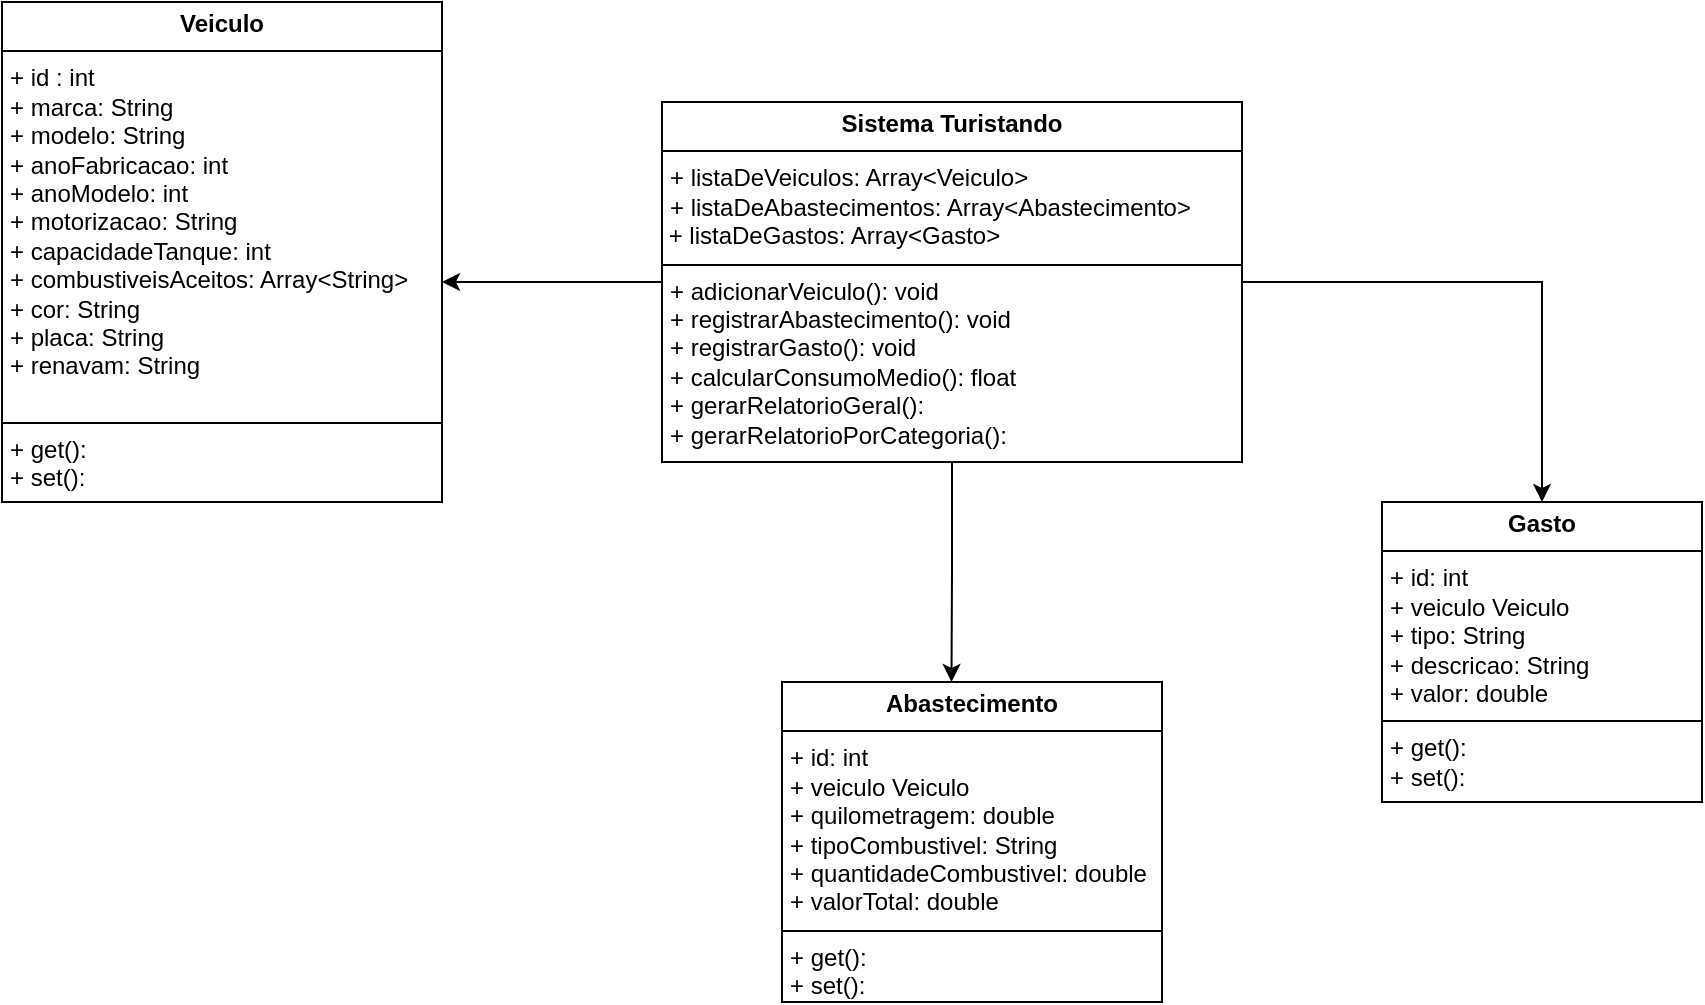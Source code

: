 <mxfile version="24.6.4" type="device">
  <diagram name="Página-1" id="zqkH09051668Uoa1eiSC">
    <mxGraphModel dx="2514" dy="2087" grid="1" gridSize="10" guides="1" tooltips="1" connect="1" arrows="1" fold="1" page="1" pageScale="1" pageWidth="827" pageHeight="1169" math="0" shadow="0">
      <root>
        <mxCell id="0" />
        <mxCell id="1" parent="0" />
        <mxCell id="Ouqj-Q2y9u0pMGGeHcUA-5" style="edgeStyle=orthogonalEdgeStyle;rounded=0;orthogonalLoop=1;jettySize=auto;html=1;exitX=1;exitY=0.5;exitDx=0;exitDy=0;entryX=0.5;entryY=0;entryDx=0;entryDy=0;" edge="1" parent="1" source="Ouqj-Q2y9u0pMGGeHcUA-2" target="D6W6M5sjtapDYR34knsz-1">
          <mxGeometry relative="1" as="geometry">
            <mxPoint x="660" y="-270" as="sourcePoint" />
            <Array as="points">
              <mxPoint x="720" y="-260" />
            </Array>
          </mxGeometry>
        </mxCell>
        <mxCell id="D6W6M5sjtapDYR34knsz-1" value="&lt;p style=&quot;margin:0px;margin-top:4px;text-align:center;&quot;&gt;&lt;b&gt;Gasto&lt;/b&gt;&lt;/p&gt;&lt;hr size=&quot;1&quot; style=&quot;border-style:solid;&quot;&gt;&lt;p style=&quot;margin:0px;margin-left:4px;&quot;&gt;+ id: int&lt;/p&gt;&lt;p style=&quot;margin:0px;margin-left:4px;&quot;&gt;+ veiculo Veiculo&lt;/p&gt;&lt;p style=&quot;margin:0px;margin-left:4px;&quot;&gt;+ tipo: String&lt;/p&gt;&lt;p style=&quot;margin:0px;margin-left:4px;&quot;&gt;+ descricao: String&lt;/p&gt;&lt;p style=&quot;margin:0px;margin-left:4px;&quot;&gt;+ valor: double&lt;/p&gt;&lt;hr size=&quot;1&quot; style=&quot;border-style:solid;&quot;&gt;&lt;p style=&quot;margin:0px;margin-left:4px;&quot;&gt;+ get():&lt;/p&gt;&lt;p style=&quot;margin:0px;margin-left:4px;&quot;&gt;+ set():&lt;/p&gt;" style="verticalAlign=top;align=left;overflow=fill;html=1;whiteSpace=wrap;" parent="1" vertex="1">
          <mxGeometry x="640" y="-150" width="160" height="150" as="geometry" />
        </mxCell>
        <mxCell id="D6W6M5sjtapDYR34knsz-2" value="&lt;p style=&quot;margin:0px;margin-top:4px;text-align:center;&quot;&gt;&lt;b&gt;Veiculo&lt;/b&gt;&lt;/p&gt;&lt;hr size=&quot;1&quot; style=&quot;border-style:solid;&quot;&gt;&lt;p style=&quot;margin:0px;margin-left:4px;&quot;&gt;+ id : int&lt;/p&gt;&lt;p style=&quot;margin:0px;margin-left:4px;&quot;&gt;+ marca: String&lt;/p&gt;&lt;p style=&quot;margin:0px;margin-left:4px;&quot;&gt;+ modelo: String&lt;/p&gt;&lt;p style=&quot;margin:0px;margin-left:4px;&quot;&gt;+ anoFabricacao: int&lt;/p&gt;&lt;p style=&quot;margin:0px;margin-left:4px;&quot;&gt;+ anoModelo: int&lt;/p&gt;&lt;p style=&quot;margin:0px;margin-left:4px;&quot;&gt;+ motorizacao: String&lt;/p&gt;&lt;p style=&quot;margin:0px;margin-left:4px;&quot;&gt;+ capacidadeTanque: int&lt;/p&gt;&lt;p style=&quot;margin:0px;margin-left:4px;&quot;&gt;+ combustiveisAceitos: Array&amp;lt;String&amp;gt;&lt;/p&gt;&lt;p style=&quot;margin:0px;margin-left:4px;&quot;&gt;+ cor: String&lt;/p&gt;&lt;p style=&quot;margin:0px;margin-left:4px;&quot;&gt;+ placa: String&lt;/p&gt;&lt;p style=&quot;margin:0px;margin-left:4px;&quot;&gt;+ renavam: String&lt;/p&gt;&lt;p style=&quot;margin:0px;margin-left:4px;&quot;&gt;&lt;br&gt;&lt;/p&gt;&lt;hr size=&quot;1&quot; style=&quot;border-style:solid;&quot;&gt;&lt;p style=&quot;margin: 0px 0px 0px 4px;&quot;&gt;+ get():&lt;/p&gt;&lt;p style=&quot;margin: 0px 0px 0px 4px;&quot;&gt;+ set():&lt;/p&gt;" style="verticalAlign=top;align=left;overflow=fill;html=1;whiteSpace=wrap;" parent="1" vertex="1">
          <mxGeometry x="-50" y="-400" width="220" height="250" as="geometry" />
        </mxCell>
        <mxCell id="Ouqj-Q2y9u0pMGGeHcUA-4" style="edgeStyle=orthogonalEdgeStyle;rounded=0;orthogonalLoop=1;jettySize=auto;html=1;exitX=0.5;exitY=1;exitDx=0;exitDy=0;entryX=0.446;entryY=0;entryDx=0;entryDy=0;entryPerimeter=0;" edge="1" parent="1" source="Ouqj-Q2y9u0pMGGeHcUA-2" target="Ouqj-Q2y9u0pMGGeHcUA-1">
          <mxGeometry relative="1" as="geometry">
            <mxPoint x="380" y="-90" as="targetPoint" />
            <mxPoint x="370" y="190" as="sourcePoint" />
            <Array as="points" />
          </mxGeometry>
        </mxCell>
        <mxCell id="Ouqj-Q2y9u0pMGGeHcUA-1" value="&lt;p style=&quot;margin:0px;margin-top:4px;text-align:center;&quot;&gt;&lt;b&gt;Abastecimento&lt;/b&gt;&lt;/p&gt;&lt;hr size=&quot;1&quot; style=&quot;border-style:solid;&quot;&gt;&lt;p style=&quot;margin:0px;margin-left:4px;&quot;&gt;+ id: int&lt;/p&gt;&lt;p style=&quot;margin:0px;margin-left:4px;&quot;&gt;+ veiculo Veiculo&lt;/p&gt;&lt;p style=&quot;margin:0px;margin-left:4px;&quot;&gt;+ quilometragem: double&lt;/p&gt;&lt;p style=&quot;margin:0px;margin-left:4px;&quot;&gt;+ tipoCombustivel: String&lt;/p&gt;&lt;p style=&quot;margin:0px;margin-left:4px;&quot;&gt;+ quantidadeCombustivel: double&lt;/p&gt;&lt;p style=&quot;margin:0px;margin-left:4px;&quot;&gt;+ valorTotal: double&lt;/p&gt;&lt;hr size=&quot;1&quot; style=&quot;border-style:solid;&quot;&gt;&lt;p style=&quot;margin: 0px 0px 0px 4px;&quot;&gt;+ get():&lt;/p&gt;&lt;p style=&quot;margin: 0px 0px 0px 4px;&quot;&gt;+ set():&lt;/p&gt;" style="verticalAlign=top;align=left;overflow=fill;html=1;whiteSpace=wrap;" vertex="1" parent="1">
          <mxGeometry x="340" y="-60" width="190" height="160" as="geometry" />
        </mxCell>
        <mxCell id="Ouqj-Q2y9u0pMGGeHcUA-2" value="&lt;p style=&quot;margin:0px;margin-top:4px;text-align:center;&quot;&gt;&lt;b&gt;Sistema Turistando&lt;/b&gt;&lt;/p&gt;&lt;hr size=&quot;1&quot; style=&quot;border-style:solid;&quot;&gt;&lt;p style=&quot;margin:0px;margin-left:4px;&quot;&gt;+ l&lt;span style=&quot;background-color: initial;&quot;&gt;istaDeVeiculos: Array&amp;lt;Veiculo&amp;gt;&lt;/span&gt;&lt;/p&gt;&lt;p style=&quot;margin: 0px 0px 0px 4px;&quot;&gt;+ l&lt;span style=&quot;background-color: initial;&quot;&gt;istaDeAbastecimentos: Array&amp;lt;Abastecimento&amp;gt;&lt;/span&gt;&lt;/p&gt;&lt;div&gt;&lt;span style=&quot;background-color: initial;&quot;&gt;&amp;nbsp;+ listaDeGastos: Array&amp;lt;Gasto&amp;gt;&lt;/span&gt;&lt;/div&gt;&lt;hr size=&quot;1&quot; style=&quot;border-style:solid;&quot;&gt;&lt;p style=&quot;margin:0px;margin-left:4px;&quot;&gt;+ adicionarVeiculo(): void&lt;/p&gt;&lt;p style=&quot;margin:0px;margin-left:4px;&quot;&gt;+ registrarAbastecimento(): void&lt;/p&gt;&lt;p style=&quot;margin:0px;margin-left:4px;&quot;&gt;+ registrarGasto(): void&lt;/p&gt;&lt;p style=&quot;margin:0px;margin-left:4px;&quot;&gt;+ calcularConsumoMedio(): float&lt;/p&gt;&lt;p style=&quot;margin:0px;margin-left:4px;&quot;&gt;+ gerarRelatorioGeral():&amp;nbsp;&lt;/p&gt;&lt;p style=&quot;margin:0px;margin-left:4px;&quot;&gt;+ gerarRelatorioPorCategoria():&amp;nbsp;&lt;br&gt;&lt;/p&gt;" style="verticalAlign=top;align=left;overflow=fill;html=1;whiteSpace=wrap;" vertex="1" parent="1">
          <mxGeometry x="280" y="-350" width="290" height="180" as="geometry" />
        </mxCell>
        <mxCell id="Ouqj-Q2y9u0pMGGeHcUA-6" style="edgeStyle=orthogonalEdgeStyle;rounded=0;orthogonalLoop=1;jettySize=auto;html=1;exitX=0;exitY=0.5;exitDx=0;exitDy=0;entryX=1;entryY=0.56;entryDx=0;entryDy=0;entryPerimeter=0;" edge="1" parent="1" source="Ouqj-Q2y9u0pMGGeHcUA-2" target="D6W6M5sjtapDYR34knsz-2">
          <mxGeometry relative="1" as="geometry" />
        </mxCell>
      </root>
    </mxGraphModel>
  </diagram>
</mxfile>
